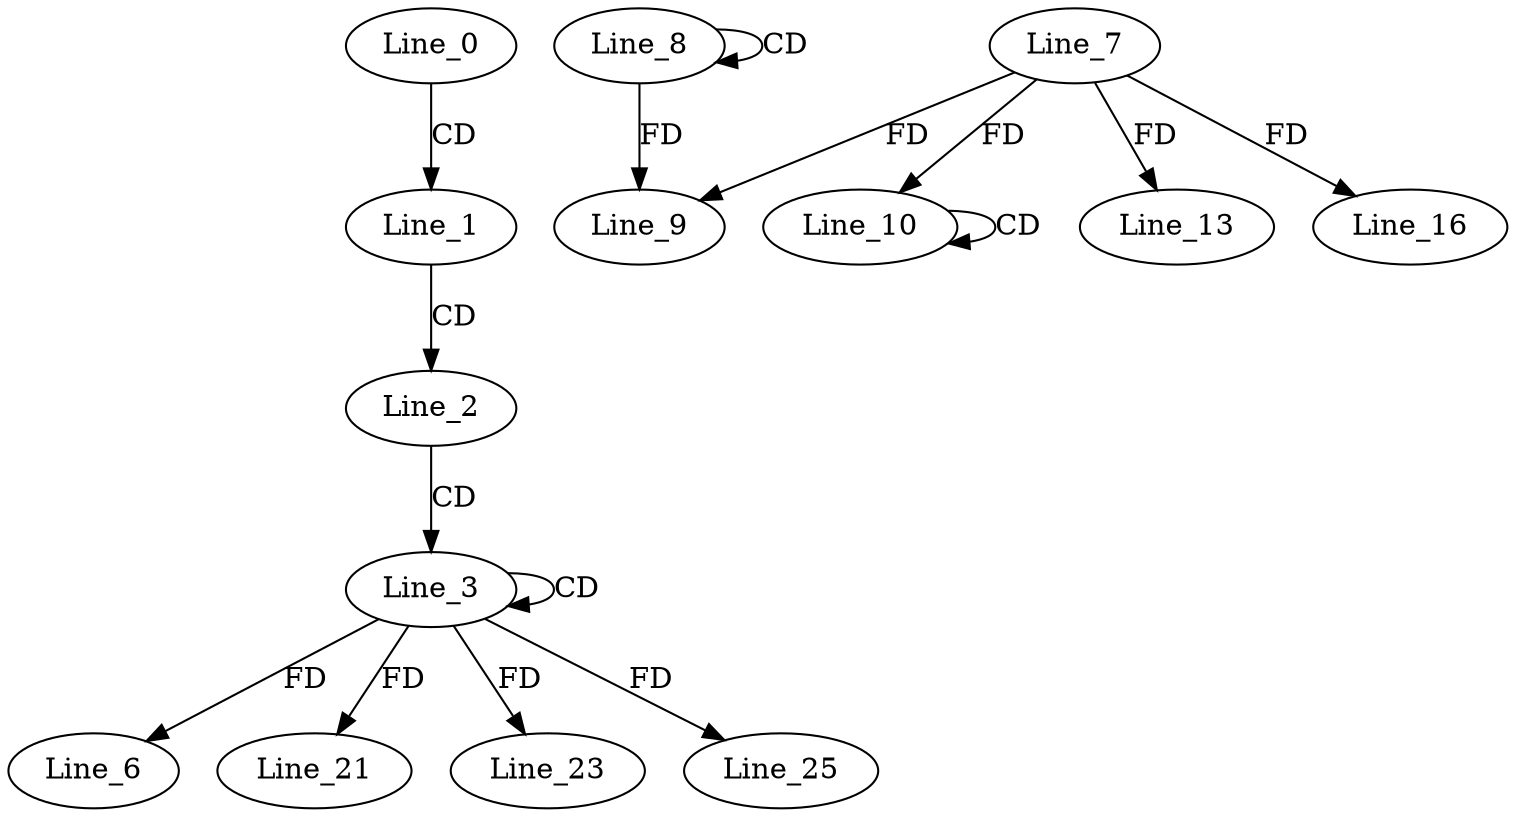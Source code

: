 digraph G {
  Line_0;
  Line_1;
  Line_2;
  Line_3;
  Line_3;
  Line_6;
  Line_8;
  Line_8;
  Line_7;
  Line_9;
  Line_9;
  Line_10;
  Line_10;
  Line_10;
  Line_13;
  Line_16;
  Line_21;
  Line_23;
  Line_25;
  Line_0 -> Line_1 [ label="CD" ];
  Line_1 -> Line_2 [ label="CD" ];
  Line_2 -> Line_3 [ label="CD" ];
  Line_3 -> Line_3 [ label="CD" ];
  Line_3 -> Line_6 [ label="FD" ];
  Line_8 -> Line_8 [ label="CD" ];
  Line_7 -> Line_9 [ label="FD" ];
  Line_8 -> Line_9 [ label="FD" ];
  Line_10 -> Line_10 [ label="CD" ];
  Line_7 -> Line_10 [ label="FD" ];
  Line_7 -> Line_13 [ label="FD" ];
  Line_7 -> Line_16 [ label="FD" ];
  Line_3 -> Line_21 [ label="FD" ];
  Line_3 -> Line_23 [ label="FD" ];
  Line_3 -> Line_25 [ label="FD" ];
}
